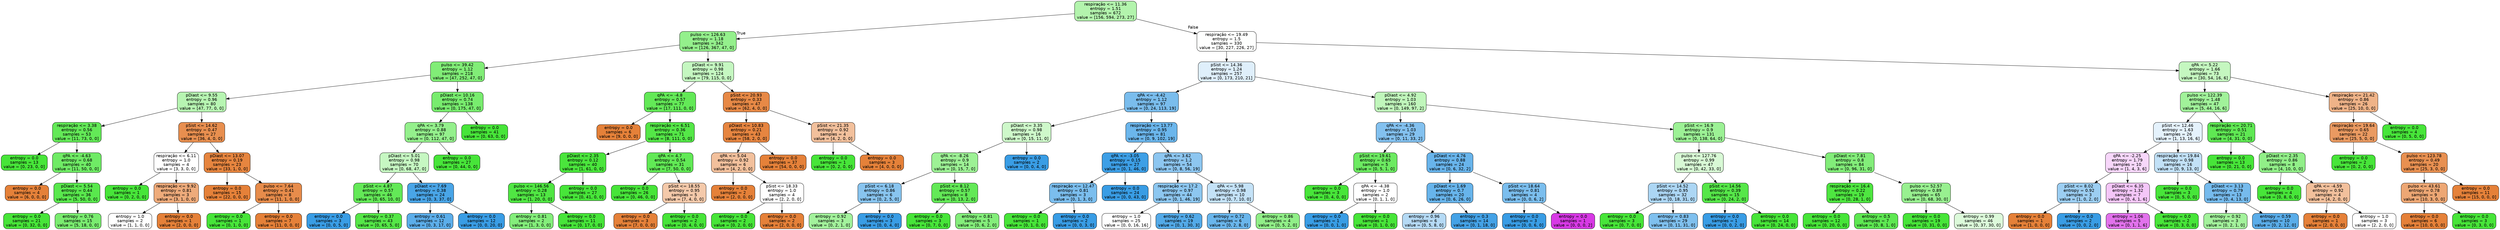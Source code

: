 digraph Tree {
node [shape=box, style="filled, rounded", color="black", fontname="helvetica"] ;
edge [fontname="helvetica"] ;
0 [label="respiração <= 11.36\nentropy = 1.51\nsamples = 672\nvalue = [156, 594, 273, 27]", fillcolor="#b3f4ad"] ;
1 [label="pulso <= 126.63\nentropy = 1.18\nsamples = 342\nvalue = [126, 367, 47, 0]", fillcolor="#94f08c"] ;
0 -> 1 [labeldistance=2.5, labelangle=45, headlabel="True"] ;
2 [label="pulso <= 39.42\nentropy = 1.12\nsamples = 218\nvalue = [47, 252, 47, 0]", fillcolor="#81ed77"] ;
1 -> 2 ;
3 [label="pDiast <= 9.55\nentropy = 0.96\nsamples = 80\nvalue = [47, 77, 0, 0]", fillcolor="#b7f5b2"] ;
2 -> 3 ;
4 [label="respiração <= 3.38\nentropy = 0.56\nsamples = 53\nvalue = [11, 73, 0, 0]", fillcolor="#63e957"] ;
3 -> 4 ;
5 [label="entropy = 0.0\nsamples = 13\nvalue = [0, 23, 0, 0]", fillcolor="#47e539"] ;
4 -> 5 ;
6 [label="qPA <= -4.63\nentropy = 0.68\nsamples = 40\nvalue = [11, 50, 0, 0]", fillcolor="#6feb65"] ;
4 -> 6 ;
7 [label="entropy = 0.0\nsamples = 4\nvalue = [6, 0, 0, 0]", fillcolor="#e58139"] ;
6 -> 7 ;
8 [label="pDiast <= 5.54\nentropy = 0.44\nsamples = 36\nvalue = [5, 50, 0, 0]", fillcolor="#59e84d"] ;
6 -> 8 ;
9 [label="entropy = 0.0\nsamples = 21\nvalue = [0, 32, 0, 0]", fillcolor="#47e539"] ;
8 -> 9 ;
10 [label="entropy = 0.76\nsamples = 15\nvalue = [5, 18, 0, 0]", fillcolor="#7aec70"] ;
8 -> 10 ;
11 [label="pSist <= 14.62\nentropy = 0.47\nsamples = 27\nvalue = [36, 4, 0, 0]", fillcolor="#e88f4f"] ;
3 -> 11 ;
12 [label="respiração <= 6.11\nentropy = 1.0\nsamples = 4\nvalue = [3, 3, 0, 0]", fillcolor="#ffffff"] ;
11 -> 12 ;
13 [label="entropy = 0.0\nsamples = 1\nvalue = [0, 2, 0, 0]", fillcolor="#47e539"] ;
12 -> 13 ;
14 [label="respiração <= 9.92\nentropy = 0.81\nsamples = 3\nvalue = [3, 1, 0, 0]", fillcolor="#eeab7b"] ;
12 -> 14 ;
15 [label="entropy = 1.0\nsamples = 2\nvalue = [1, 1, 0, 0]", fillcolor="#ffffff"] ;
14 -> 15 ;
16 [label="entropy = 0.0\nsamples = 1\nvalue = [2, 0, 0, 0]", fillcolor="#e58139"] ;
14 -> 16 ;
17 [label="pDiast <= 13.07\nentropy = 0.19\nsamples = 23\nvalue = [33, 1, 0, 0]", fillcolor="#e6853f"] ;
11 -> 17 ;
18 [label="entropy = 0.0\nsamples = 15\nvalue = [22, 0, 0, 0]", fillcolor="#e58139"] ;
17 -> 18 ;
19 [label="pulso <= 7.64\nentropy = 0.41\nsamples = 8\nvalue = [11, 1, 0, 0]", fillcolor="#e78c4b"] ;
17 -> 19 ;
20 [label="entropy = 0.0\nsamples = 1\nvalue = [0, 1, 0, 0]", fillcolor="#47e539"] ;
19 -> 20 ;
21 [label="entropy = 0.0\nsamples = 7\nvalue = [11, 0, 0, 0]", fillcolor="#e58139"] ;
19 -> 21 ;
22 [label="pDiast <= 10.16\nentropy = 0.74\nsamples = 138\nvalue = [0, 175, 47, 0]", fillcolor="#78ec6e"] ;
2 -> 22 ;
23 [label="qPA <= 3.79\nentropy = 0.88\nsamples = 97\nvalue = [0, 112, 47, 0]", fillcolor="#94f08c"] ;
22 -> 23 ;
24 [label="pDiast <= 5.01\nentropy = 0.98\nsamples = 70\nvalue = [0, 68, 47, 0]", fillcolor="#c6f7c2"] ;
23 -> 24 ;
25 [label="pSist <= 4.87\nentropy = 0.57\nsamples = 46\nvalue = [0, 65, 10, 0]", fillcolor="#63e957"] ;
24 -> 25 ;
26 [label="entropy = 0.0\nsamples = 3\nvalue = [0, 0, 5, 0]", fillcolor="#399de5"] ;
25 -> 26 ;
27 [label="entropy = 0.37\nsamples = 43\nvalue = [0, 65, 5, 0]", fillcolor="#55e748"] ;
25 -> 27 ;
28 [label="pDiast <= 7.69\nentropy = 0.38\nsamples = 24\nvalue = [0, 3, 37, 0]", fillcolor="#49a5e7"] ;
24 -> 28 ;
29 [label="entropy = 0.61\nsamples = 12\nvalue = [0, 3, 17, 0]", fillcolor="#5caeea"] ;
28 -> 29 ;
30 [label="entropy = 0.0\nsamples = 12\nvalue = [0, 0, 20, 0]", fillcolor="#399de5"] ;
28 -> 30 ;
31 [label="entropy = 0.0\nsamples = 27\nvalue = [0, 44, 0, 0]", fillcolor="#47e539"] ;
23 -> 31 ;
32 [label="entropy = 0.0\nsamples = 41\nvalue = [0, 63, 0, 0]", fillcolor="#47e539"] ;
22 -> 32 ;
33 [label="pDiast <= 9.91\nentropy = 0.98\nsamples = 124\nvalue = [79, 115, 0, 0]", fillcolor="#c5f7c1"] ;
1 -> 33 ;
34 [label="qPA <= -4.8\nentropy = 0.57\nsamples = 77\nvalue = [17, 111, 0, 0]", fillcolor="#63e957"] ;
33 -> 34 ;
35 [label="entropy = 0.0\nsamples = 6\nvalue = [9, 0, 0, 0]", fillcolor="#e58139"] ;
34 -> 35 ;
36 [label="respiração <= 6.51\nentropy = 0.36\nsamples = 71\nvalue = [8, 111, 0, 0]", fillcolor="#54e747"] ;
34 -> 36 ;
37 [label="pDiast <= 2.35\nentropy = 0.12\nsamples = 40\nvalue = [1, 61, 0, 0]", fillcolor="#4ae53c"] ;
36 -> 37 ;
38 [label="pulso <= 146.56\nentropy = 0.28\nsamples = 13\nvalue = [1, 20, 0, 0]", fillcolor="#50e643"] ;
37 -> 38 ;
39 [label="entropy = 0.81\nsamples = 2\nvalue = [1, 3, 0, 0]", fillcolor="#84ee7b"] ;
38 -> 39 ;
40 [label="entropy = 0.0\nsamples = 11\nvalue = [0, 17, 0, 0]", fillcolor="#47e539"] ;
38 -> 40 ;
41 [label="entropy = 0.0\nsamples = 27\nvalue = [0, 41, 0, 0]", fillcolor="#47e539"] ;
37 -> 41 ;
42 [label="qPA <= 4.7\nentropy = 0.54\nsamples = 31\nvalue = [7, 50, 0, 0]", fillcolor="#61e955"] ;
36 -> 42 ;
43 [label="entropy = 0.0\nsamples = 26\nvalue = [0, 46, 0, 0]", fillcolor="#47e539"] ;
42 -> 43 ;
44 [label="pSist <= 18.55\nentropy = 0.95\nsamples = 5\nvalue = [7, 4, 0, 0]", fillcolor="#f4c9aa"] ;
42 -> 44 ;
45 [label="entropy = 0.0\nsamples = 3\nvalue = [7, 0, 0, 0]", fillcolor="#e58139"] ;
44 -> 45 ;
46 [label="entropy = 0.0\nsamples = 2\nvalue = [0, 4, 0, 0]", fillcolor="#47e539"] ;
44 -> 46 ;
47 [label="pSist <= 20.93\nentropy = 0.33\nsamples = 47\nvalue = [62, 4, 0, 0]", fillcolor="#e78946"] ;
33 -> 47 ;
48 [label="pDiast <= 10.83\nentropy = 0.21\nsamples = 43\nvalue = [58, 2, 0, 0]", fillcolor="#e68540"] ;
47 -> 48 ;
49 [label="qPA <= 5.04\nentropy = 0.92\nsamples = 6\nvalue = [4, 2, 0, 0]", fillcolor="#f2c09c"] ;
48 -> 49 ;
50 [label="entropy = 0.0\nsamples = 2\nvalue = [2, 0, 0, 0]", fillcolor="#e58139"] ;
49 -> 50 ;
51 [label="pSist <= 18.33\nentropy = 1.0\nsamples = 4\nvalue = [2, 2, 0, 0]", fillcolor="#ffffff"] ;
49 -> 51 ;
52 [label="entropy = 0.0\nsamples = 2\nvalue = [0, 2, 0, 0]", fillcolor="#47e539"] ;
51 -> 52 ;
53 [label="entropy = 0.0\nsamples = 2\nvalue = [2, 0, 0, 0]", fillcolor="#e58139"] ;
51 -> 53 ;
54 [label="entropy = 0.0\nsamples = 37\nvalue = [54, 0, 0, 0]", fillcolor="#e58139"] ;
48 -> 54 ;
55 [label="pSist <= 21.35\nentropy = 0.92\nsamples = 4\nvalue = [4, 2, 0, 0]", fillcolor="#f2c09c"] ;
47 -> 55 ;
56 [label="entropy = 0.0\nsamples = 1\nvalue = [0, 2, 0, 0]", fillcolor="#47e539"] ;
55 -> 56 ;
57 [label="entropy = 0.0\nsamples = 3\nvalue = [4, 0, 0, 0]", fillcolor="#e58139"] ;
55 -> 57 ;
58 [label="respiração <= 19.49\nentropy = 1.5\nsamples = 330\nvalue = [30, 227, 226, 27]", fillcolor="#fefffe"] ;
0 -> 58 [labeldistance=2.5, labelangle=-45, headlabel="False"] ;
59 [label="pSist <= 14.36\nentropy = 1.24\nsamples = 257\nvalue = [0, 173, 210, 21]", fillcolor="#dfeffb"] ;
58 -> 59 ;
60 [label="qPA <= -4.42\nentropy = 1.12\nsamples = 97\nvalue = [0, 24, 113, 19]", fillcolor="#7abded"] ;
59 -> 60 ;
61 [label="pDiast <= 3.35\nentropy = 0.98\nsamples = 16\nvalue = [0, 15, 11, 0]", fillcolor="#cef8ca"] ;
60 -> 61 ;
62 [label="qPA <= -8.26\nentropy = 0.9\nsamples = 14\nvalue = [0, 15, 7, 0]", fillcolor="#9df195"] ;
61 -> 62 ;
63 [label="pSist <= 6.18\nentropy = 0.86\nsamples = 6\nvalue = [0, 2, 5, 0]", fillcolor="#88c4ef"] ;
62 -> 63 ;
64 [label="entropy = 0.92\nsamples = 3\nvalue = [0, 2, 1, 0]", fillcolor="#a3f29c"] ;
63 -> 64 ;
65 [label="entropy = 0.0\nsamples = 3\nvalue = [0, 0, 4, 0]", fillcolor="#399de5"] ;
63 -> 65 ;
66 [label="pSist <= 8.12\nentropy = 0.57\nsamples = 8\nvalue = [0, 13, 2, 0]", fillcolor="#63e957"] ;
62 -> 66 ;
67 [label="entropy = 0.0\nsamples = 3\nvalue = [0, 7, 0, 0]", fillcolor="#47e539"] ;
66 -> 67 ;
68 [label="entropy = 0.81\nsamples = 5\nvalue = [0, 6, 2, 0]", fillcolor="#84ee7b"] ;
66 -> 68 ;
69 [label="entropy = 0.0\nsamples = 2\nvalue = [0, 0, 4, 0]", fillcolor="#399de5"] ;
61 -> 69 ;
70 [label="respiração <= 13.77\nentropy = 0.95\nsamples = 81\nvalue = [0, 9, 102, 19]", fillcolor="#6bb6ec"] ;
60 -> 70 ;
71 [label="qPA <= -3.05\nentropy = 0.15\nsamples = 27\nvalue = [0, 1, 46, 0]", fillcolor="#3d9fe6"] ;
70 -> 71 ;
72 [label="respiração <= 12.47\nentropy = 0.81\nsamples = 3\nvalue = [0, 1, 3, 0]", fillcolor="#7bbeee"] ;
71 -> 72 ;
73 [label="entropy = 0.0\nsamples = 1\nvalue = [0, 1, 0, 0]", fillcolor="#47e539"] ;
72 -> 73 ;
74 [label="entropy = 0.0\nsamples = 2\nvalue = [0, 0, 3, 0]", fillcolor="#399de5"] ;
72 -> 74 ;
75 [label="entropy = 0.0\nsamples = 24\nvalue = [0, 0, 43, 0]", fillcolor="#399de5"] ;
71 -> 75 ;
76 [label="qPA <= 3.62\nentropy = 1.2\nsamples = 54\nvalue = [0, 8, 56, 19]", fillcolor="#8dc6f0"] ;
70 -> 76 ;
77 [label="respiração <= 17.2\nentropy = 0.97\nsamples = 44\nvalue = [0, 1, 46, 19]", fillcolor="#8dc7f0"] ;
76 -> 77 ;
78 [label="entropy = 1.0\nsamples = 25\nvalue = [0, 0, 16, 16]", fillcolor="#ffffff"] ;
77 -> 78 ;
79 [label="entropy = 0.62\nsamples = 19\nvalue = [0, 1, 30, 3]", fillcolor="#53aae8"] ;
77 -> 79 ;
80 [label="qPA <= 5.98\nentropy = 0.98\nsamples = 10\nvalue = [0, 7, 10, 0]", fillcolor="#c4e2f7"] ;
76 -> 80 ;
81 [label="entropy = 0.72\nsamples = 6\nvalue = [0, 2, 8, 0]", fillcolor="#6ab6ec"] ;
80 -> 81 ;
82 [label="entropy = 0.86\nsamples = 4\nvalue = [0, 5, 2, 0]", fillcolor="#91ef88"] ;
80 -> 82 ;
83 [label="pDiast <= 4.92\nentropy = 1.03\nsamples = 160\nvalue = [0, 149, 97, 2]", fillcolor="#c0f6bb"] ;
59 -> 83 ;
84 [label="qPA <= -4.36\nentropy = 1.03\nsamples = 29\nvalue = [0, 11, 33, 2]", fillcolor="#83c1ef"] ;
83 -> 84 ;
85 [label="pSist <= 19.61\nentropy = 0.65\nsamples = 5\nvalue = [0, 5, 1, 0]", fillcolor="#6cea61"] ;
84 -> 85 ;
86 [label="entropy = 0.0\nsamples = 3\nvalue = [0, 4, 0, 0]", fillcolor="#47e539"] ;
85 -> 86 ;
87 [label="qPA <= -4.38\nentropy = 1.0\nsamples = 2\nvalue = [0, 1, 1, 0]", fillcolor="#ffffff"] ;
85 -> 87 ;
88 [label="entropy = 0.0\nsamples = 1\nvalue = [0, 0, 1, 0]", fillcolor="#399de5"] ;
87 -> 88 ;
89 [label="entropy = 0.0\nsamples = 1\nvalue = [0, 1, 0, 0]", fillcolor="#47e539"] ;
87 -> 89 ;
90 [label="pDiast <= 4.76\nentropy = 0.88\nsamples = 24\nvalue = [0, 6, 32, 2]", fillcolor="#68b4eb"] ;
84 -> 90 ;
91 [label="pDiast <= 1.69\nentropy = 0.7\nsamples = 20\nvalue = [0, 6, 26, 0]", fillcolor="#67b4eb"] ;
90 -> 91 ;
92 [label="entropy = 0.96\nsamples = 6\nvalue = [0, 5, 8, 0]", fillcolor="#b5daf5"] ;
91 -> 92 ;
93 [label="entropy = 0.3\nsamples = 14\nvalue = [0, 1, 18, 0]", fillcolor="#44a2e6"] ;
91 -> 93 ;
94 [label="pSist <= 18.64\nentropy = 0.81\nsamples = 4\nvalue = [0, 0, 6, 2]", fillcolor="#7bbeee"] ;
90 -> 94 ;
95 [label="entropy = 0.0\nsamples = 3\nvalue = [0, 0, 6, 0]", fillcolor="#399de5"] ;
94 -> 95 ;
96 [label="entropy = 0.0\nsamples = 1\nvalue = [0, 0, 0, 2]", fillcolor="#d739e5"] ;
94 -> 96 ;
97 [label="pSist <= 16.9\nentropy = 0.9\nsamples = 131\nvalue = [0, 138, 64, 0]", fillcolor="#9cf195"] ;
83 -> 97 ;
98 [label="pulso <= 127.76\nentropy = 0.99\nsamples = 47\nvalue = [0, 42, 33, 0]", fillcolor="#d8f9d5"] ;
97 -> 98 ;
99 [label="pSist <= 14.52\nentropy = 0.95\nsamples = 32\nvalue = [0, 18, 31, 0]", fillcolor="#acd6f4"] ;
98 -> 99 ;
100 [label="entropy = 0.0\nsamples = 3\nvalue = [0, 7, 0, 0]", fillcolor="#47e539"] ;
99 -> 100 ;
101 [label="entropy = 0.83\nsamples = 29\nvalue = [0, 11, 31, 0]", fillcolor="#7fc0ee"] ;
99 -> 101 ;
102 [label="pSist <= 14.56\nentropy = 0.39\nsamples = 15\nvalue = [0, 24, 2, 0]", fillcolor="#56e749"] ;
98 -> 102 ;
103 [label="entropy = 0.0\nsamples = 1\nvalue = [0, 0, 2, 0]", fillcolor="#399de5"] ;
102 -> 103 ;
104 [label="entropy = 0.0\nsamples = 14\nvalue = [0, 24, 0, 0]", fillcolor="#47e539"] ;
102 -> 104 ;
105 [label="pDiast <= 7.81\nentropy = 0.8\nsamples = 84\nvalue = [0, 96, 31, 0]", fillcolor="#82ed79"] ;
97 -> 105 ;
106 [label="respiração <= 16.4\nentropy = 0.22\nsamples = 19\nvalue = [0, 28, 1, 0]", fillcolor="#4ee640"] ;
105 -> 106 ;
107 [label="entropy = 0.0\nsamples = 12\nvalue = [0, 20, 0, 0]", fillcolor="#47e539"] ;
106 -> 107 ;
108 [label="entropy = 0.5\nsamples = 7\nvalue = [0, 8, 1, 0]", fillcolor="#5ee852"] ;
106 -> 108 ;
109 [label="pulso <= 52.57\nentropy = 0.89\nsamples = 65\nvalue = [0, 68, 30, 0]", fillcolor="#98f090"] ;
105 -> 109 ;
110 [label="entropy = 0.0\nsamples = 19\nvalue = [0, 31, 0, 0]", fillcolor="#47e539"] ;
109 -> 110 ;
111 [label="entropy = 0.99\nsamples = 46\nvalue = [0, 37, 30, 0]", fillcolor="#dcfada"] ;
109 -> 111 ;
112 [label="qPA <= 5.22\nentropy = 1.66\nsamples = 73\nvalue = [30, 54, 16, 6]", fillcolor="#c5f7c0"] ;
58 -> 112 ;
113 [label="pulso <= 122.39\nentropy = 1.48\nsamples = 47\nvalue = [5, 44, 16, 6]", fillcolor="#a1f29a"] ;
112 -> 113 ;
114 [label="pSist <= 12.46\nentropy = 1.63\nsamples = 26\nvalue = [1, 13, 16, 6]", fillcolor="#e5f2fc"] ;
113 -> 114 ;
115 [label="qPA <= -2.25\nentropy = 1.79\nsamples = 10\nvalue = [1, 4, 3, 6]", fillcolor="#f7d7fa"] ;
114 -> 115 ;
116 [label="pSist <= 8.02\nentropy = 0.92\nsamples = 3\nvalue = [1, 0, 2, 0]", fillcolor="#9ccef2"] ;
115 -> 116 ;
117 [label="entropy = 0.0\nsamples = 1\nvalue = [1, 0, 0, 0]", fillcolor="#e58139"] ;
116 -> 117 ;
118 [label="entropy = 0.0\nsamples = 2\nvalue = [0, 0, 2, 0]", fillcolor="#399de5"] ;
116 -> 118 ;
119 [label="pDiast <= 6.35\nentropy = 1.32\nsamples = 7\nvalue = [0, 4, 1, 6]", fillcolor="#f4c6f8"] ;
115 -> 119 ;
120 [label="entropy = 1.06\nsamples = 5\nvalue = [0, 1, 1, 6]", fillcolor="#e272ec"] ;
119 -> 120 ;
121 [label="entropy = 0.0\nsamples = 2\nvalue = [0, 3, 0, 0]", fillcolor="#47e539"] ;
119 -> 121 ;
122 [label="respiração <= 19.84\nentropy = 0.98\nsamples = 16\nvalue = [0, 9, 13, 0]", fillcolor="#c2e1f7"] ;
114 -> 122 ;
123 [label="entropy = 0.0\nsamples = 3\nvalue = [0, 5, 0, 0]", fillcolor="#47e539"] ;
122 -> 123 ;
124 [label="pDiast <= 3.13\nentropy = 0.79\nsamples = 13\nvalue = [0, 4, 13, 0]", fillcolor="#76bbed"] ;
122 -> 124 ;
125 [label="entropy = 0.92\nsamples = 3\nvalue = [0, 2, 1, 0]", fillcolor="#a3f29c"] ;
124 -> 125 ;
126 [label="entropy = 0.59\nsamples = 10\nvalue = [0, 2, 12, 0]", fillcolor="#5aade9"] ;
124 -> 126 ;
127 [label="respiração <= 20.71\nentropy = 0.51\nsamples = 21\nvalue = [4, 31, 0, 0]", fillcolor="#5fe853"] ;
113 -> 127 ;
128 [label="entropy = 0.0\nsamples = 13\nvalue = [0, 21, 0, 0]", fillcolor="#47e539"] ;
127 -> 128 ;
129 [label="pDiast <= 2.35\nentropy = 0.86\nsamples = 8\nvalue = [4, 10, 0, 0]", fillcolor="#91ef88"] ;
127 -> 129 ;
130 [label="entropy = 0.0\nsamples = 4\nvalue = [0, 8, 0, 0]", fillcolor="#47e539"] ;
129 -> 130 ;
131 [label="qPA <= -4.59\nentropy = 0.92\nsamples = 4\nvalue = [4, 2, 0, 0]", fillcolor="#f2c09c"] ;
129 -> 131 ;
132 [label="entropy = 0.0\nsamples = 1\nvalue = [2, 0, 0, 0]", fillcolor="#e58139"] ;
131 -> 132 ;
133 [label="entropy = 1.0\nsamples = 3\nvalue = [2, 2, 0, 0]", fillcolor="#ffffff"] ;
131 -> 133 ;
134 [label="respiração <= 21.42\nentropy = 0.86\nsamples = 26\nvalue = [25, 10, 0, 0]", fillcolor="#efb388"] ;
112 -> 134 ;
135 [label="respiração <= 19.64\nentropy = 0.65\nsamples = 22\nvalue = [25, 5, 0, 0]", fillcolor="#ea9a61"] ;
134 -> 135 ;
136 [label="entropy = 0.0\nsamples = 2\nvalue = [0, 2, 0, 0]", fillcolor="#47e539"] ;
135 -> 136 ;
137 [label="pulso <= 123.78\nentropy = 0.49\nsamples = 20\nvalue = [25, 3, 0, 0]", fillcolor="#e89051"] ;
135 -> 137 ;
138 [label="pulso <= 43.61\nentropy = 0.78\nsamples = 9\nvalue = [10, 3, 0, 0]", fillcolor="#eda774"] ;
137 -> 138 ;
139 [label="entropy = 0.0\nsamples = 6\nvalue = [10, 0, 0, 0]", fillcolor="#e58139"] ;
138 -> 139 ;
140 [label="entropy = 0.0\nsamples = 3\nvalue = [0, 3, 0, 0]", fillcolor="#47e539"] ;
138 -> 140 ;
141 [label="entropy = 0.0\nsamples = 11\nvalue = [15, 0, 0, 0]", fillcolor="#e58139"] ;
137 -> 141 ;
142 [label="entropy = 0.0\nsamples = 4\nvalue = [0, 5, 0, 0]", fillcolor="#47e539"] ;
134 -> 142 ;
}
